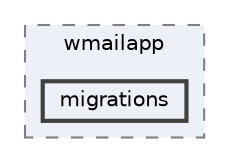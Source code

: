 digraph "src/wmailapp/migrations"
{
 // LATEX_PDF_SIZE
  bgcolor="transparent";
  edge [fontname=Helvetica,fontsize=10,labelfontname=Helvetica,labelfontsize=10];
  node [fontname=Helvetica,fontsize=10,shape=box,height=0.2,width=0.4];
  compound=true
  subgraph clusterdir_9a1d4ebbaa510a964fd357649308b464 {
    graph [ bgcolor="#edf0f7", pencolor="grey50", label="wmailapp", fontname=Helvetica,fontsize=10 style="filled,dashed", URL="dir_9a1d4ebbaa510a964fd357649308b464.html",tooltip=""]
  dir_bb04475e3932d17f460fbc3c98f21489 [label="migrations", fillcolor="#edf0f7", color="grey25", style="filled,bold", URL="dir_bb04475e3932d17f460fbc3c98f21489.html",tooltip=""];
  }
}
